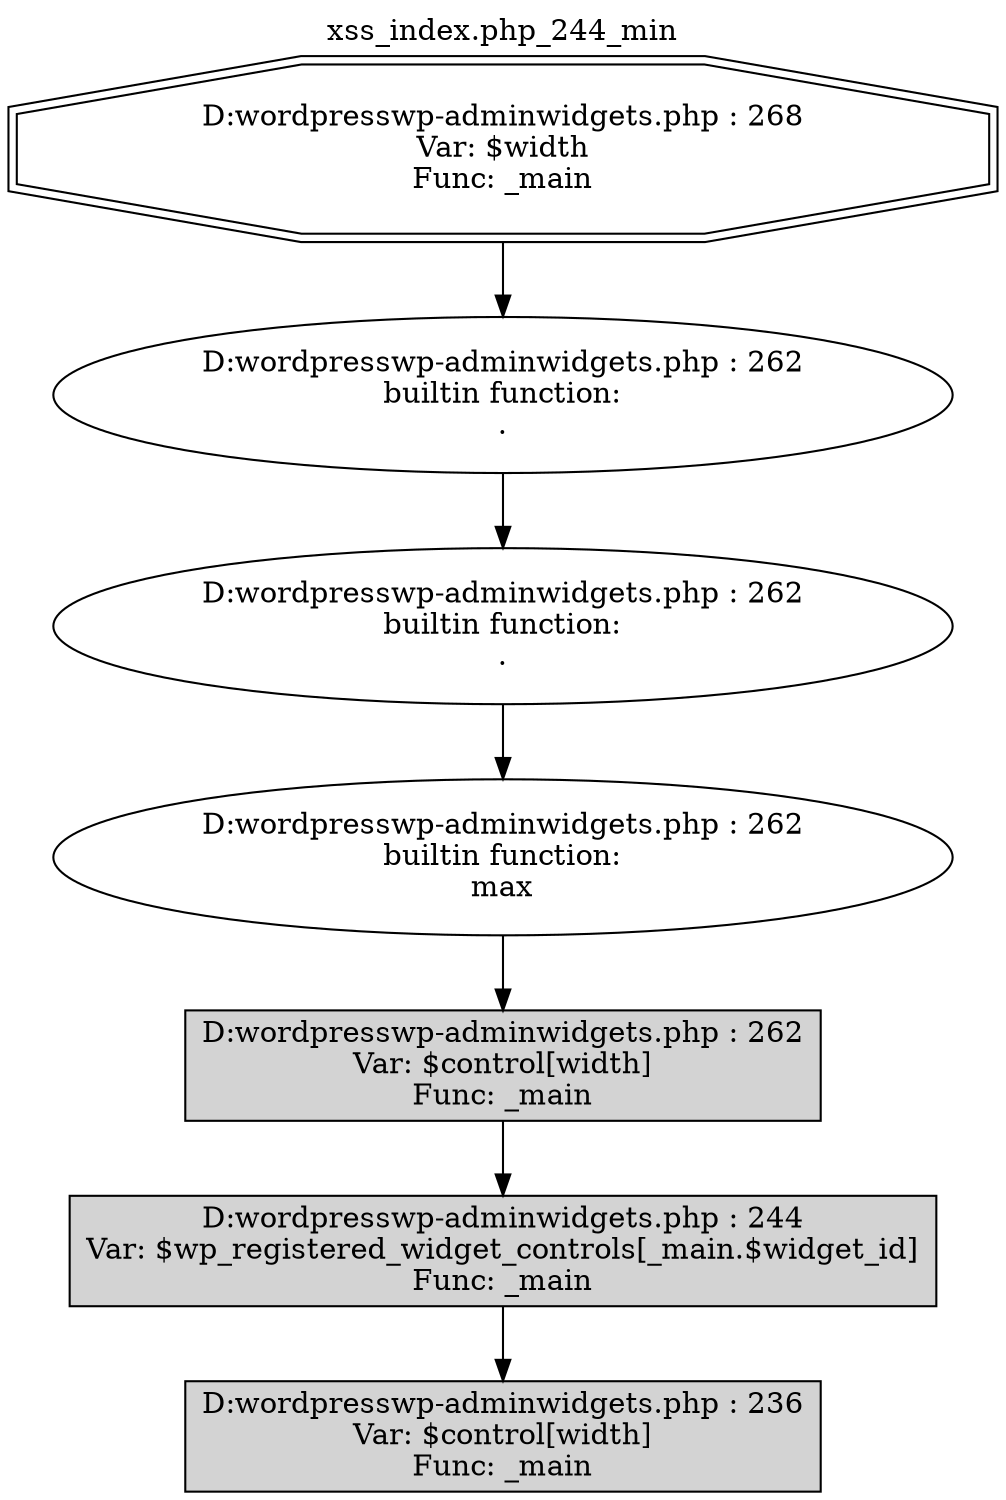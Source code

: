 digraph cfg {
  label="xss_index.php_244_min";
  labelloc=t;
  n1 [shape=doubleoctagon, label="D:\wordpress\wp-admin\widgets.php : 268\nVar: $width\nFunc: _main\n"];
  n2 [shape=ellipse, label="D:\wordpress\wp-admin\widgets.php : 262\nbuiltin function:\n.\n"];
  n3 [shape=ellipse, label="D:\wordpress\wp-admin\widgets.php : 262\nbuiltin function:\n.\n"];
  n4 [shape=ellipse, label="D:\wordpress\wp-admin\widgets.php : 262\nbuiltin function:\nmax\n"];
  n5 [shape=box, label="D:\wordpress\wp-admin\widgets.php : 262\nVar: $control[width]\nFunc: _main\n",style=filled];
  n6 [shape=box, label="D:\wordpress\wp-admin\widgets.php : 244\nVar: $wp_registered_widget_controls[_main.$widget_id]\nFunc: _main\n",style=filled];
  n7 [shape=box, label="D:\wordpress\wp-admin\widgets.php : 236\nVar: $control[width]\nFunc: _main\n",style=filled];
  n1 -> n2;
  n2 -> n3;
  n3 -> n4;
  n4 -> n5;
  n5 -> n6;
  n6 -> n7;
}
